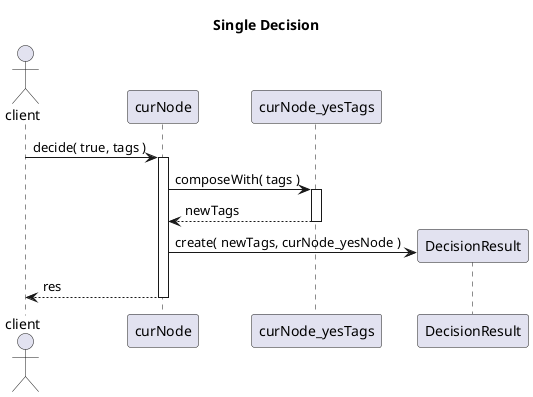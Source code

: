 @startuml

title Single Decision

actor client
participant curNode
participant curNode_yesTags

client  -> curNode : decide( true, tags )
activate curNode

curNode -> curNode_yesTags : composeWith( tags )
activate curNode_yesTags
curNode_yesTags --> curNode : newTags
deactivate curNode_yesTags
create DecisionResult
curNode -> DecisionResult : create( newTags, curNode_yesNode )
curNode --> client : res
deactivate curNode

@enduml
